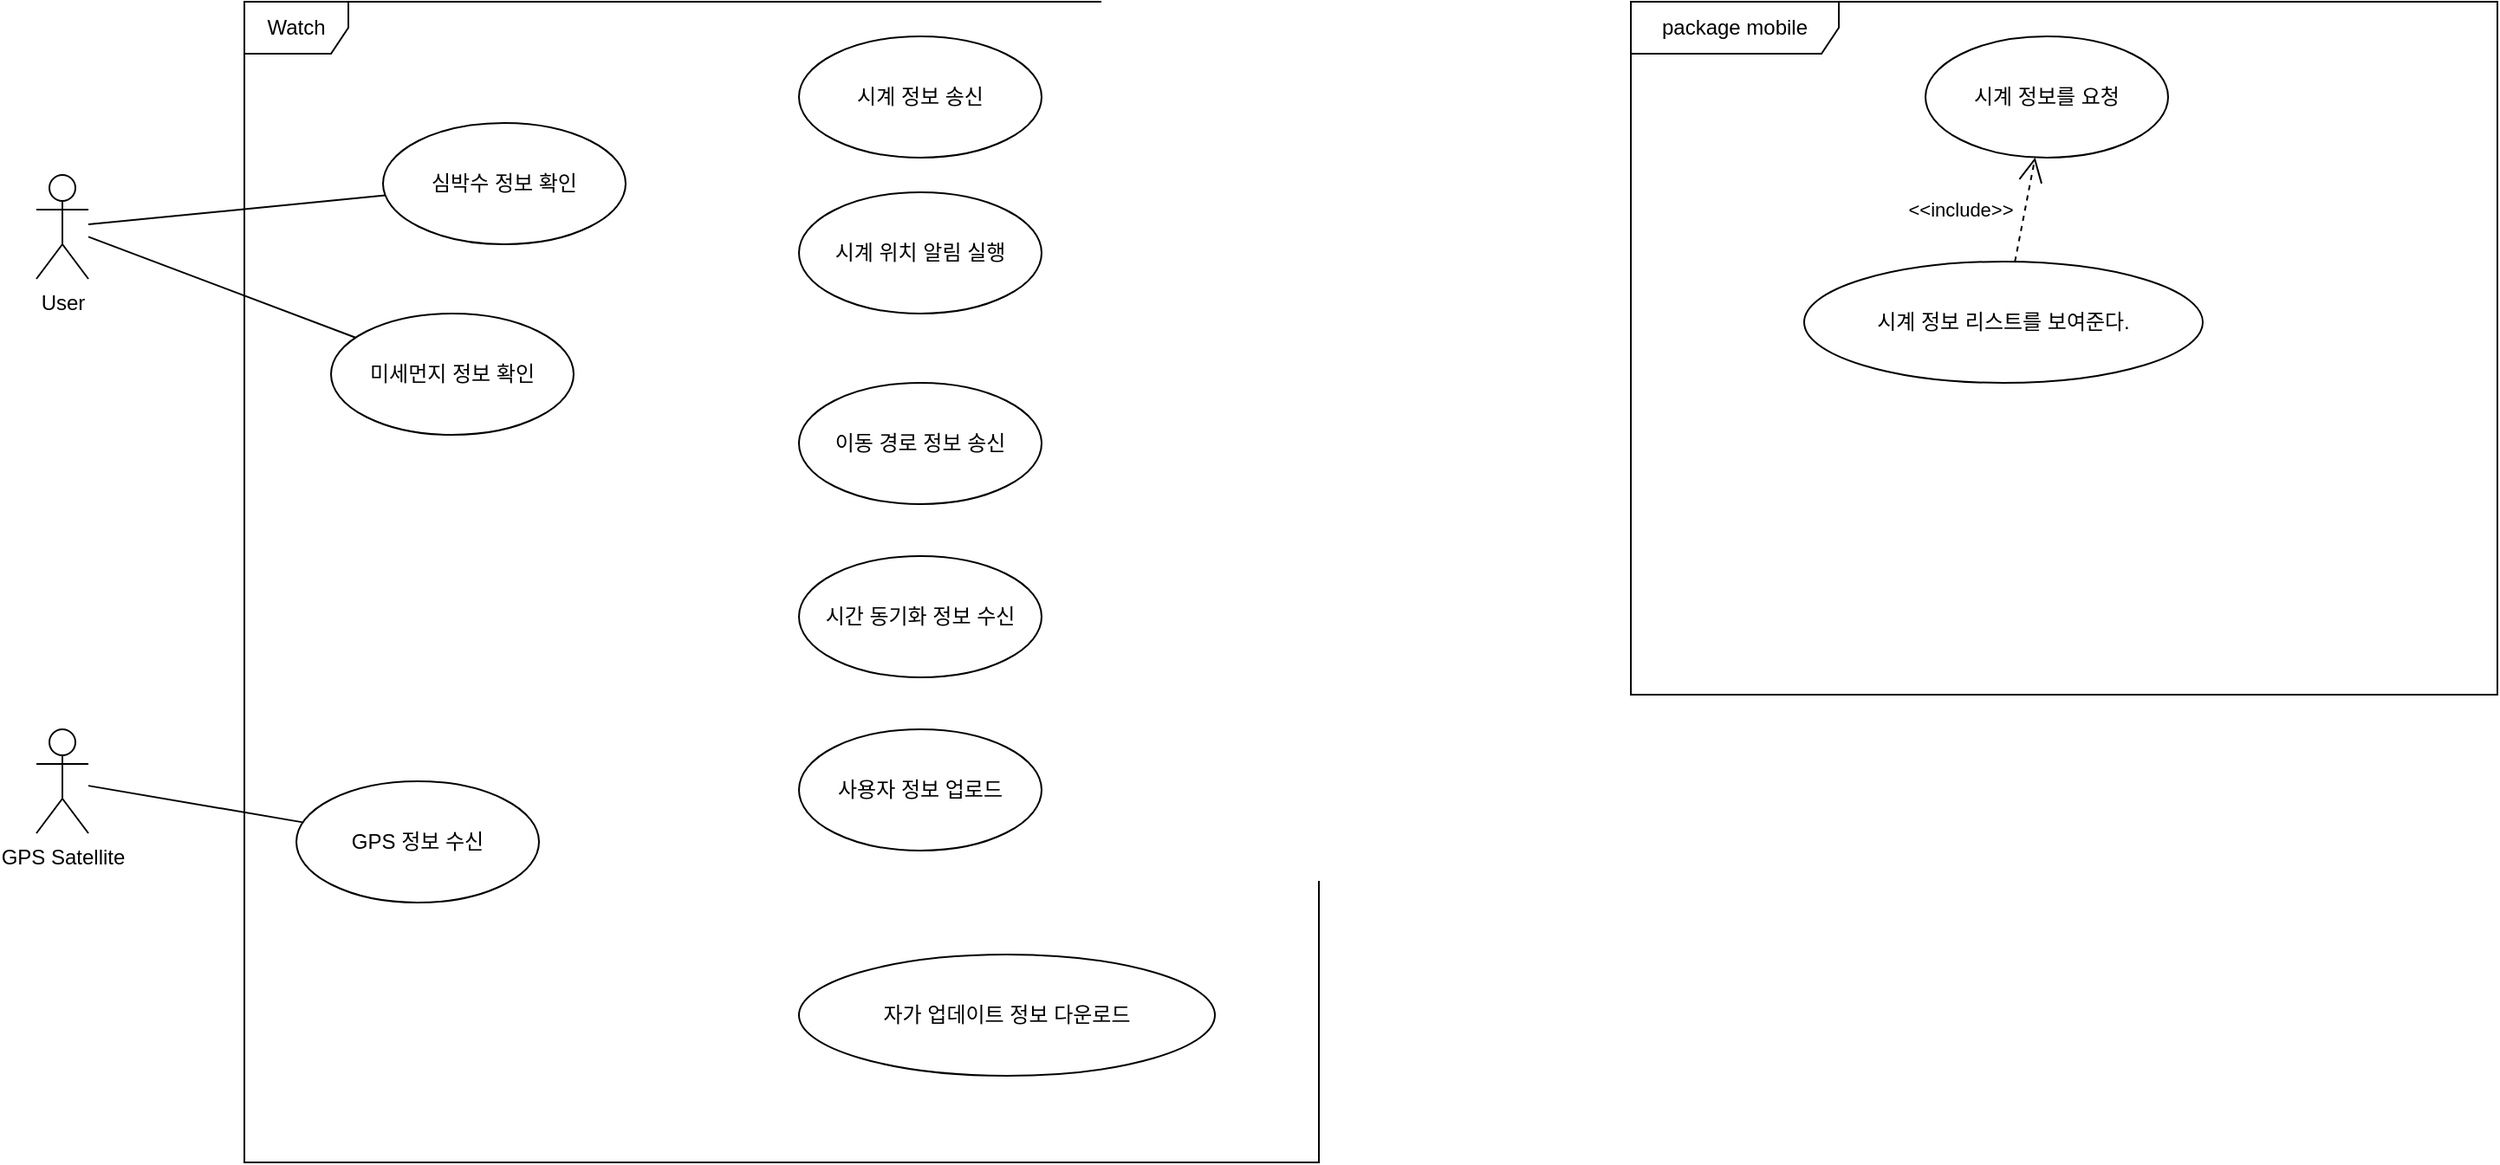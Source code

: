 <mxfile version="24.3.1" type="github">
  <diagram name="페이지-1" id="US2W9MCRXGlD_yNA-cyF">
    <mxGraphModel dx="600" dy="298" grid="1" gridSize="10" guides="1" tooltips="1" connect="1" arrows="1" fold="1" page="1" pageScale="1" pageWidth="827" pageHeight="1169" math="0" shadow="0">
      <root>
        <mxCell id="0" />
        <mxCell id="1" parent="0" />
        <mxCell id="d0Bt_to2aWI6gpkpMLxI-1" value="Watch" style="shape=umlFrame;whiteSpace=wrap;html=1;pointerEvents=0;" vertex="1" parent="1">
          <mxGeometry x="260" y="50" width="620" height="670" as="geometry" />
        </mxCell>
        <mxCell id="d0Bt_to2aWI6gpkpMLxI-2" value="심박수 정보 확인" style="ellipse;whiteSpace=wrap;html=1;" vertex="1" parent="1">
          <mxGeometry x="340" y="120" width="140" height="70" as="geometry" />
        </mxCell>
        <mxCell id="d0Bt_to2aWI6gpkpMLxI-3" value="미세먼지 정보 확인" style="ellipse;whiteSpace=wrap;html=1;" vertex="1" parent="1">
          <mxGeometry x="310" y="230" width="140" height="70" as="geometry" />
        </mxCell>
        <mxCell id="d0Bt_to2aWI6gpkpMLxI-8" value="User" style="shape=umlActor;verticalLabelPosition=bottom;verticalAlign=top;html=1;" vertex="1" parent="1">
          <mxGeometry x="140" y="150" width="30" height="60" as="geometry" />
        </mxCell>
        <mxCell id="d0Bt_to2aWI6gpkpMLxI-9" value="시계 정보 송신" style="ellipse;whiteSpace=wrap;html=1;" vertex="1" parent="1">
          <mxGeometry x="580" y="70" width="140" height="70" as="geometry" />
        </mxCell>
        <mxCell id="d0Bt_to2aWI6gpkpMLxI-10" value="시계 위치 알림 실행" style="ellipse;whiteSpace=wrap;html=1;" vertex="1" parent="1">
          <mxGeometry x="580" y="160" width="140" height="70" as="geometry" />
        </mxCell>
        <mxCell id="d0Bt_to2aWI6gpkpMLxI-11" value="이동 경로 정보 송신" style="ellipse;whiteSpace=wrap;html=1;" vertex="1" parent="1">
          <mxGeometry x="580" y="270" width="140" height="70" as="geometry" />
        </mxCell>
        <mxCell id="d0Bt_to2aWI6gpkpMLxI-12" value="시간 동기화 정보 수신" style="ellipse;whiteSpace=wrap;html=1;" vertex="1" parent="1">
          <mxGeometry x="580" y="370" width="140" height="70" as="geometry" />
        </mxCell>
        <mxCell id="d0Bt_to2aWI6gpkpMLxI-13" value="사용자 정보 업로드" style="ellipse;whiteSpace=wrap;html=1;" vertex="1" parent="1">
          <mxGeometry x="580" y="470" width="140" height="70" as="geometry" />
        </mxCell>
        <mxCell id="d0Bt_to2aWI6gpkpMLxI-14" value="자가 업데이트 정보 다운로드" style="ellipse;whiteSpace=wrap;html=1;" vertex="1" parent="1">
          <mxGeometry x="580" y="600" width="240" height="70" as="geometry" />
        </mxCell>
        <mxCell id="d0Bt_to2aWI6gpkpMLxI-15" value="GPS 정보 수신" style="ellipse;whiteSpace=wrap;html=1;" vertex="1" parent="1">
          <mxGeometry x="290" y="500" width="140" height="70" as="geometry" />
        </mxCell>
        <mxCell id="d0Bt_to2aWI6gpkpMLxI-16" value="GPS Satellite" style="shape=umlActor;verticalLabelPosition=bottom;verticalAlign=top;html=1;" vertex="1" parent="1">
          <mxGeometry x="140" y="470" width="30" height="60" as="geometry" />
        </mxCell>
        <mxCell id="d0Bt_to2aWI6gpkpMLxI-21" value="" style="endArrow=none;html=1;rounded=0;" edge="1" parent="1" source="d0Bt_to2aWI6gpkpMLxI-8" target="d0Bt_to2aWI6gpkpMLxI-3">
          <mxGeometry width="50" height="50" relative="1" as="geometry">
            <mxPoint x="155" y="280" as="sourcePoint" />
            <mxPoint x="440" y="280" as="targetPoint" />
          </mxGeometry>
        </mxCell>
        <mxCell id="d0Bt_to2aWI6gpkpMLxI-22" value="" style="endArrow=none;html=1;rounded=0;" edge="1" parent="1" source="d0Bt_to2aWI6gpkpMLxI-8" target="d0Bt_to2aWI6gpkpMLxI-2">
          <mxGeometry width="50" height="50" relative="1" as="geometry">
            <mxPoint x="173" y="226" as="sourcePoint" />
            <mxPoint x="326" y="261" as="targetPoint" />
          </mxGeometry>
        </mxCell>
        <mxCell id="d0Bt_to2aWI6gpkpMLxI-27" value="" style="endArrow=none;html=1;rounded=0;" edge="1" parent="1" source="d0Bt_to2aWI6gpkpMLxI-16" target="d0Bt_to2aWI6gpkpMLxI-15">
          <mxGeometry width="50" height="50" relative="1" as="geometry">
            <mxPoint x="390" y="430" as="sourcePoint" />
            <mxPoint x="440" y="380" as="targetPoint" />
          </mxGeometry>
        </mxCell>
        <mxCell id="d0Bt_to2aWI6gpkpMLxI-28" value="package mobile" style="shape=umlFrame;whiteSpace=wrap;html=1;pointerEvents=0;width=120;height=30;" vertex="1" parent="1">
          <mxGeometry x="1060" y="50" width="500" height="400" as="geometry" />
        </mxCell>
        <mxCell id="d0Bt_to2aWI6gpkpMLxI-29" value="시계 정보를 요청" style="ellipse;whiteSpace=wrap;html=1;" vertex="1" parent="1">
          <mxGeometry x="1230" y="70" width="140" height="70" as="geometry" />
        </mxCell>
        <mxCell id="d0Bt_to2aWI6gpkpMLxI-30" value="시계 정보 리스트를 보여준다." style="ellipse;whiteSpace=wrap;html=1;" vertex="1" parent="1">
          <mxGeometry x="1160" y="200" width="230" height="70" as="geometry" />
        </mxCell>
        <mxCell id="d0Bt_to2aWI6gpkpMLxI-31" value="&amp;lt;&amp;lt;include&amp;gt;&amp;gt;" style="endArrow=open;endSize=12;dashed=1;html=1;rounded=0;" edge="1" parent="1" source="d0Bt_to2aWI6gpkpMLxI-30" target="d0Bt_to2aWI6gpkpMLxI-29">
          <mxGeometry x="-0.234" y="37" width="160" relative="1" as="geometry">
            <mxPoint x="1030" y="310" as="sourcePoint" />
            <mxPoint x="1190" y="310" as="targetPoint" />
            <mxPoint as="offset" />
          </mxGeometry>
        </mxCell>
      </root>
    </mxGraphModel>
  </diagram>
</mxfile>
